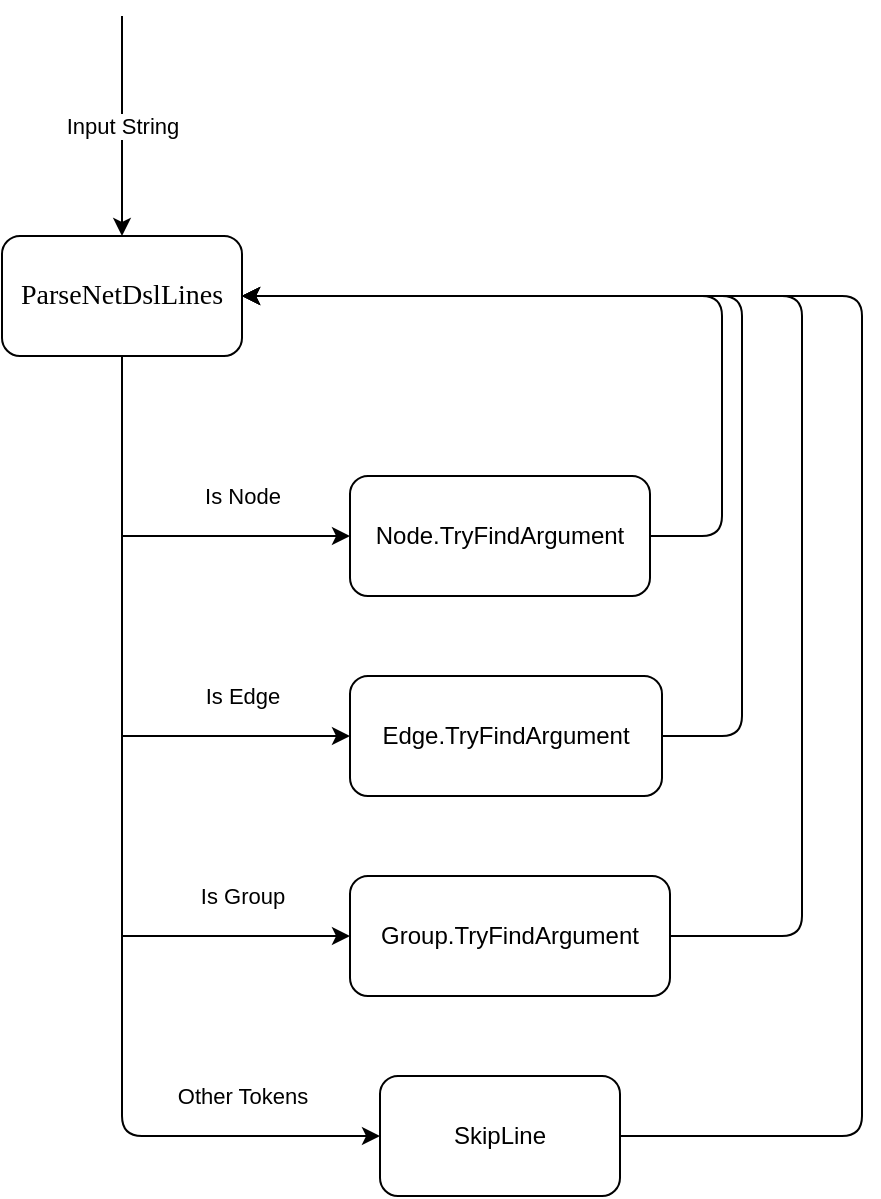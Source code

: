 <mxfile version="14.1.8" type="device"><diagram id="RFIyNmtcEySxyujFQNdG" name="第 1 页"><mxGraphModel dx="1102" dy="810" grid="1" gridSize="10" guides="1" tooltips="1" connect="1" arrows="1" fold="1" page="1" pageScale="1" pageWidth="827" pageHeight="1169" math="0" shadow="0"><root><mxCell id="0"/><mxCell id="1" parent="0"/><mxCell id="ZFiH7sTSKRYGhcoVPwcG-1" value="&lt;p class=&quot;MsoNormal&quot; style=&quot;margin: 0pt 0pt 0.0pt ; text-align: justify ; font-family: &amp;#34;calibri&amp;#34; ; font-size: 10.5pt&quot;&gt;&lt;span style=&quot;font-size: 10.5pt&quot;&gt;&lt;font face=&quot;Calibri&quot;&gt;ParseNetDslLines&lt;/font&gt;&lt;/span&gt;&lt;/p&gt;" style="rounded=1;whiteSpace=wrap;html=1;" vertex="1" parent="1"><mxGeometry x="240" y="210" width="120" height="60" as="geometry"/></mxCell><mxCell id="ZFiH7sTSKRYGhcoVPwcG-4" value="Input String" style="endArrow=classic;html=1;entryX=0.5;entryY=0;entryDx=0;entryDy=0;" edge="1" parent="1" target="ZFiH7sTSKRYGhcoVPwcG-1"><mxGeometry width="50" height="50" relative="1" as="geometry"><mxPoint x="300" y="100" as="sourcePoint"/><mxPoint x="270" y="90" as="targetPoint"/></mxGeometry></mxCell><mxCell id="ZFiH7sTSKRYGhcoVPwcG-15" value="Is Node" style="edgeStyle=orthogonalEdgeStyle;rounded=0;orthogonalLoop=1;jettySize=auto;html=1;exitX=0.5;exitY=1;exitDx=0;exitDy=0;" edge="1" parent="1" source="ZFiH7sTSKRYGhcoVPwcG-1" target="ZFiH7sTSKRYGhcoVPwcG-12"><mxGeometry x="0.471" y="20" relative="1" as="geometry"><mxPoint x="360" y="360" as="sourcePoint"/><Array as="points"><mxPoint x="300" y="360"/></Array><mxPoint as="offset"/></mxGeometry></mxCell><mxCell id="ZFiH7sTSKRYGhcoVPwcG-16" value="Is Edge" style="edgeStyle=orthogonalEdgeStyle;rounded=0;orthogonalLoop=1;jettySize=auto;html=1;entryX=0;entryY=0.5;entryDx=0;entryDy=0;exitX=0.5;exitY=1;exitDx=0;exitDy=0;" edge="1" parent="1" source="ZFiH7sTSKRYGhcoVPwcG-1" target="ZFiH7sTSKRYGhcoVPwcG-13"><mxGeometry x="0.645" y="20" relative="1" as="geometry"><mxPoint x="300" y="400" as="sourcePoint"/><Array as="points"><mxPoint x="300" y="460"/></Array><mxPoint as="offset"/></mxGeometry></mxCell><mxCell id="ZFiH7sTSKRYGhcoVPwcG-17" value="Is Group" style="edgeStyle=orthogonalEdgeStyle;rounded=0;orthogonalLoop=1;jettySize=auto;html=1;exitX=0.5;exitY=1;exitDx=0;exitDy=0;" edge="1" parent="1" source="ZFiH7sTSKRYGhcoVPwcG-1" target="ZFiH7sTSKRYGhcoVPwcG-14"><mxGeometry x="0.733" y="20" relative="1" as="geometry"><mxPoint x="240" y="360" as="sourcePoint"/><Array as="points"><mxPoint x="300" y="560"/></Array><mxPoint as="offset"/></mxGeometry></mxCell><mxCell id="ZFiH7sTSKRYGhcoVPwcG-12" value="Node.TryFindArgument" style="rounded=1;whiteSpace=wrap;html=1;" vertex="1" parent="1"><mxGeometry x="414" y="330" width="150" height="60" as="geometry"/></mxCell><mxCell id="ZFiH7sTSKRYGhcoVPwcG-13" value="Edge.TryFindArgument" style="rounded=1;whiteSpace=wrap;html=1;" vertex="1" parent="1"><mxGeometry x="414" y="430" width="156" height="60" as="geometry"/></mxCell><UserObject label="Group.TryFindArgument" link="Group.TryFindArgument" id="ZFiH7sTSKRYGhcoVPwcG-14"><mxCell style="rounded=1;whiteSpace=wrap;html=1;" vertex="1" parent="1"><mxGeometry x="414" y="530" width="160" height="60" as="geometry"/></mxCell></UserObject><mxCell id="ZFiH7sTSKRYGhcoVPwcG-20" value="" style="endArrow=classic;html=1;exitX=1;exitY=0.5;exitDx=0;exitDy=0;entryX=1;entryY=0.5;entryDx=0;entryDy=0;" edge="1" parent="1" source="ZFiH7sTSKRYGhcoVPwcG-12" target="ZFiH7sTSKRYGhcoVPwcG-1"><mxGeometry width="50" height="50" relative="1" as="geometry"><mxPoint x="470" y="290" as="sourcePoint"/><mxPoint x="480" y="130" as="targetPoint"/><Array as="points"><mxPoint x="600" y="360"/><mxPoint x="600" y="240"/></Array></mxGeometry></mxCell><mxCell id="ZFiH7sTSKRYGhcoVPwcG-21" value="SkipLine" style="rounded=1;whiteSpace=wrap;html=1;" vertex="1" parent="1"><mxGeometry x="429" y="630" width="120" height="60" as="geometry"/></mxCell><mxCell id="ZFiH7sTSKRYGhcoVPwcG-22" value="Other Tokens" style="endArrow=classic;html=1;entryX=0;entryY=0.5;entryDx=0;entryDy=0;exitX=0.5;exitY=1;exitDx=0;exitDy=0;" edge="1" parent="1" source="ZFiH7sTSKRYGhcoVPwcG-1" target="ZFiH7sTSKRYGhcoVPwcG-21"><mxGeometry x="0.734" y="20" width="50" height="50" relative="1" as="geometry"><mxPoint x="150" y="670" as="sourcePoint"/><mxPoint x="200" y="620" as="targetPoint"/><Array as="points"><mxPoint x="300" y="660"/></Array><mxPoint as="offset"/></mxGeometry></mxCell><mxCell id="ZFiH7sTSKRYGhcoVPwcG-23" value="" style="endArrow=classic;html=1;exitX=1;exitY=0.5;exitDx=0;exitDy=0;entryX=1;entryY=0.5;entryDx=0;entryDy=0;" edge="1" parent="1" source="ZFiH7sTSKRYGhcoVPwcG-13" target="ZFiH7sTSKRYGhcoVPwcG-1"><mxGeometry width="50" height="50" relative="1" as="geometry"><mxPoint x="640" y="460" as="sourcePoint"/><mxPoint x="690" y="410" as="targetPoint"/><Array as="points"><mxPoint x="610" y="460"/><mxPoint x="610" y="240"/></Array></mxGeometry></mxCell><mxCell id="ZFiH7sTSKRYGhcoVPwcG-24" value="" style="endArrow=classic;html=1;exitX=1;exitY=0.5;exitDx=0;exitDy=0;entryX=1;entryY=0.5;entryDx=0;entryDy=0;" edge="1" parent="1" source="ZFiH7sTSKRYGhcoVPwcG-14" target="ZFiH7sTSKRYGhcoVPwcG-1"><mxGeometry width="50" height="50" relative="1" as="geometry"><mxPoint x="620" y="560" as="sourcePoint"/><mxPoint x="670" y="510" as="targetPoint"/><Array as="points"><mxPoint x="640" y="560"/><mxPoint x="640" y="240"/></Array></mxGeometry></mxCell><mxCell id="ZFiH7sTSKRYGhcoVPwcG-25" value="" style="endArrow=classic;html=1;exitX=1;exitY=0.5;exitDx=0;exitDy=0;entryX=1;entryY=0.5;entryDx=0;entryDy=0;" edge="1" parent="1" source="ZFiH7sTSKRYGhcoVPwcG-21" target="ZFiH7sTSKRYGhcoVPwcG-1"><mxGeometry width="50" height="50" relative="1" as="geometry"><mxPoint x="650" y="670" as="sourcePoint"/><mxPoint x="700" y="620" as="targetPoint"/><Array as="points"><mxPoint x="670" y="660"/><mxPoint x="670" y="240"/></Array></mxGeometry></mxCell></root></mxGraphModel></diagram></mxfile>